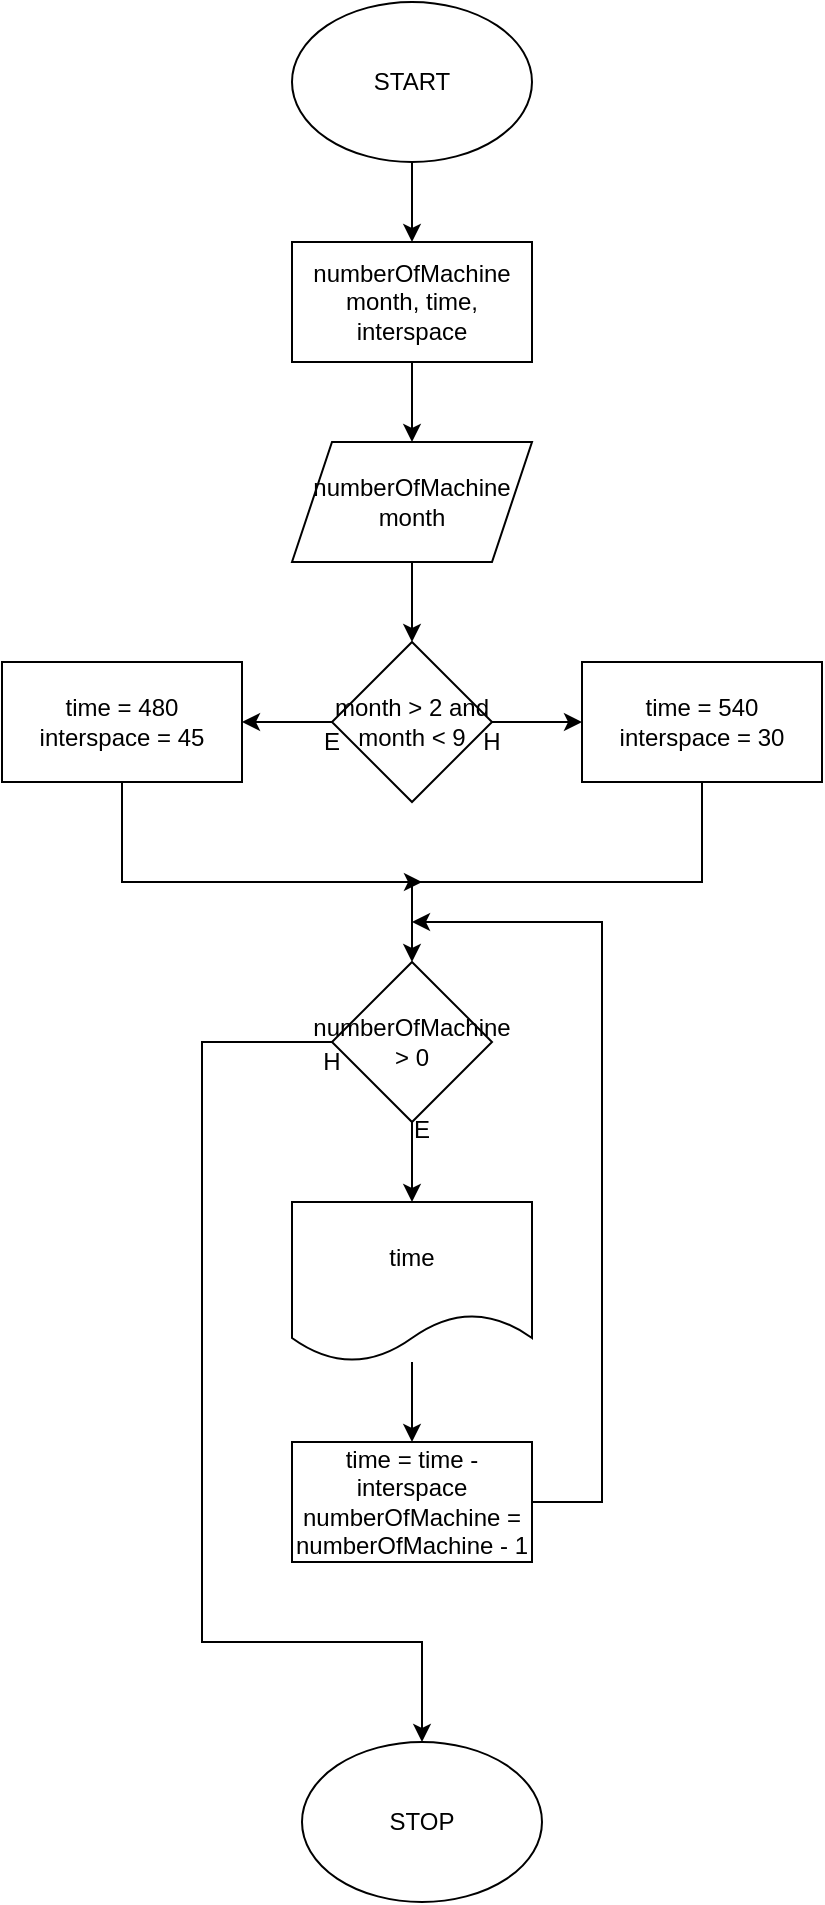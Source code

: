 <mxfile version="13.9.9" type="device"><diagram id="j4sglhTWgFKUVq_U1RRC" name="Page-1"><mxGraphModel dx="413" dy="262" grid="1" gridSize="10" guides="1" tooltips="1" connect="1" arrows="1" fold="1" page="1" pageScale="1" pageWidth="850" pageHeight="1100" math="0" shadow="0"><root><mxCell id="0"/><mxCell id="1" parent="0"/><mxCell id="d583doVO8bOeoWh7Vi-T-11" style="edgeStyle=orthogonalEdgeStyle;rounded=0;orthogonalLoop=1;jettySize=auto;html=1;entryX=0.5;entryY=0;entryDx=0;entryDy=0;" edge="1" parent="1" source="uGl9izMZ99gcYVm2GILh-1" target="d583doVO8bOeoWh7Vi-T-3"><mxGeometry relative="1" as="geometry"/></mxCell><mxCell id="uGl9izMZ99gcYVm2GILh-1" value="START" style="ellipse;whiteSpace=wrap;html=1;" parent="1" vertex="1"><mxGeometry x="365" width="120" height="80" as="geometry"/></mxCell><mxCell id="uGl9izMZ99gcYVm2GILh-10" value="STOP" style="ellipse;whiteSpace=wrap;html=1;" parent="1" vertex="1"><mxGeometry x="370" y="870" width="120" height="80" as="geometry"/></mxCell><mxCell id="d583doVO8bOeoWh7Vi-T-12" style="edgeStyle=orthogonalEdgeStyle;rounded=0;orthogonalLoop=1;jettySize=auto;html=1;entryX=0.5;entryY=0;entryDx=0;entryDy=0;" edge="1" parent="1" source="d583doVO8bOeoWh7Vi-T-3" target="d583doVO8bOeoWh7Vi-T-4"><mxGeometry relative="1" as="geometry"/></mxCell><mxCell id="d583doVO8bOeoWh7Vi-T-3" value="numberOfMachine&lt;br&gt;month, time, interspace" style="rounded=0;whiteSpace=wrap;html=1;" vertex="1" parent="1"><mxGeometry x="365" y="120" width="120" height="60" as="geometry"/></mxCell><mxCell id="d583doVO8bOeoWh7Vi-T-13" style="edgeStyle=orthogonalEdgeStyle;rounded=0;orthogonalLoop=1;jettySize=auto;html=1;entryX=0.5;entryY=0;entryDx=0;entryDy=0;" edge="1" parent="1" source="d583doVO8bOeoWh7Vi-T-4" target="d583doVO8bOeoWh7Vi-T-5"><mxGeometry relative="1" as="geometry"/></mxCell><mxCell id="d583doVO8bOeoWh7Vi-T-4" value="numberOfMachine&lt;br&gt;month" style="shape=parallelogram;perimeter=parallelogramPerimeter;whiteSpace=wrap;html=1;fixedSize=1;" vertex="1" parent="1"><mxGeometry x="365" y="220" width="120" height="60" as="geometry"/></mxCell><mxCell id="d583doVO8bOeoWh7Vi-T-14" style="edgeStyle=orthogonalEdgeStyle;rounded=0;orthogonalLoop=1;jettySize=auto;html=1;entryX=0;entryY=0.5;entryDx=0;entryDy=0;" edge="1" parent="1" source="d583doVO8bOeoWh7Vi-T-5" target="d583doVO8bOeoWh7Vi-T-6"><mxGeometry relative="1" as="geometry"/></mxCell><mxCell id="d583doVO8bOeoWh7Vi-T-15" style="edgeStyle=orthogonalEdgeStyle;rounded=0;orthogonalLoop=1;jettySize=auto;html=1;entryX=1;entryY=0.5;entryDx=0;entryDy=0;" edge="1" parent="1" source="d583doVO8bOeoWh7Vi-T-5" target="d583doVO8bOeoWh7Vi-T-7"><mxGeometry relative="1" as="geometry"/></mxCell><mxCell id="d583doVO8bOeoWh7Vi-T-5" value="month &amp;gt; 2 and&lt;br&gt;month &amp;lt; 9" style="rhombus;whiteSpace=wrap;html=1;" vertex="1" parent="1"><mxGeometry x="385" y="320" width="80" height="80" as="geometry"/></mxCell><mxCell id="d583doVO8bOeoWh7Vi-T-28" style="edgeStyle=orthogonalEdgeStyle;rounded=0;orthogonalLoop=1;jettySize=auto;html=1;entryX=0.5;entryY=0;entryDx=0;entryDy=0;" edge="1" parent="1" source="d583doVO8bOeoWh7Vi-T-6" target="d583doVO8bOeoWh7Vi-T-8"><mxGeometry relative="1" as="geometry"><Array as="points"><mxPoint x="570" y="440"/><mxPoint x="425" y="440"/></Array></mxGeometry></mxCell><mxCell id="d583doVO8bOeoWh7Vi-T-6" value="time = 540&lt;br&gt;interspace = 30" style="rounded=0;whiteSpace=wrap;html=1;" vertex="1" parent="1"><mxGeometry x="510" y="330" width="120" height="60" as="geometry"/></mxCell><mxCell id="d583doVO8bOeoWh7Vi-T-29" style="edgeStyle=orthogonalEdgeStyle;rounded=0;orthogonalLoop=1;jettySize=auto;html=1;" edge="1" parent="1" source="d583doVO8bOeoWh7Vi-T-7"><mxGeometry relative="1" as="geometry"><mxPoint x="430" y="440" as="targetPoint"/><Array as="points"><mxPoint x="280" y="440"/></Array></mxGeometry></mxCell><mxCell id="d583doVO8bOeoWh7Vi-T-7" value="time = 480&lt;br&gt;interspace = 45" style="rounded=0;whiteSpace=wrap;html=1;" vertex="1" parent="1"><mxGeometry x="220" y="330" width="120" height="60" as="geometry"/></mxCell><mxCell id="d583doVO8bOeoWh7Vi-T-19" style="edgeStyle=orthogonalEdgeStyle;rounded=0;orthogonalLoop=1;jettySize=auto;html=1;entryX=0.5;entryY=0;entryDx=0;entryDy=0;" edge="1" parent="1" source="d583doVO8bOeoWh7Vi-T-8" target="d583doVO8bOeoWh7Vi-T-9"><mxGeometry relative="1" as="geometry"/></mxCell><mxCell id="d583doVO8bOeoWh7Vi-T-22" style="edgeStyle=orthogonalEdgeStyle;rounded=0;orthogonalLoop=1;jettySize=auto;html=1;" edge="1" parent="1" source="d583doVO8bOeoWh7Vi-T-8" target="uGl9izMZ99gcYVm2GILh-10"><mxGeometry relative="1" as="geometry"><Array as="points"><mxPoint x="320" y="520"/><mxPoint x="320" y="820"/><mxPoint x="430" y="820"/></Array></mxGeometry></mxCell><mxCell id="d583doVO8bOeoWh7Vi-T-8" value="numberOfMachine &amp;gt; 0" style="rhombus;whiteSpace=wrap;html=1;" vertex="1" parent="1"><mxGeometry x="385" y="480" width="80" height="80" as="geometry"/></mxCell><mxCell id="d583doVO8bOeoWh7Vi-T-20" style="edgeStyle=orthogonalEdgeStyle;rounded=0;orthogonalLoop=1;jettySize=auto;html=1;entryX=0.5;entryY=0;entryDx=0;entryDy=0;" edge="1" parent="1" source="d583doVO8bOeoWh7Vi-T-9" target="d583doVO8bOeoWh7Vi-T-10"><mxGeometry relative="1" as="geometry"/></mxCell><mxCell id="d583doVO8bOeoWh7Vi-T-9" value="time" style="shape=document;whiteSpace=wrap;html=1;boundedLbl=1;" vertex="1" parent="1"><mxGeometry x="365" y="600" width="120" height="80" as="geometry"/></mxCell><mxCell id="d583doVO8bOeoWh7Vi-T-21" style="edgeStyle=orthogonalEdgeStyle;rounded=0;orthogonalLoop=1;jettySize=auto;html=1;" edge="1" parent="1" source="d583doVO8bOeoWh7Vi-T-10"><mxGeometry relative="1" as="geometry"><mxPoint x="425" y="460" as="targetPoint"/><Array as="points"><mxPoint x="520" y="750"/><mxPoint x="520" y="460"/><mxPoint x="425" y="460"/></Array></mxGeometry></mxCell><mxCell id="d583doVO8bOeoWh7Vi-T-10" value="time = time - interspace&lt;br&gt;numberOfMachine = numberOfMachine - 1" style="rounded=0;whiteSpace=wrap;html=1;" vertex="1" parent="1"><mxGeometry x="365" y="720" width="120" height="60" as="geometry"/></mxCell><mxCell id="d583doVO8bOeoWh7Vi-T-23" value="E" style="text;html=1;strokeColor=none;fillColor=none;align=center;verticalAlign=middle;whiteSpace=wrap;rounded=0;" vertex="1" parent="1"><mxGeometry x="365" y="360" width="40" height="20" as="geometry"/></mxCell><mxCell id="d583doVO8bOeoWh7Vi-T-24" value="H" style="text;html=1;strokeColor=none;fillColor=none;align=center;verticalAlign=middle;whiteSpace=wrap;rounded=0;" vertex="1" parent="1"><mxGeometry x="445" y="360" width="40" height="20" as="geometry"/></mxCell><mxCell id="d583doVO8bOeoWh7Vi-T-25" value="E" style="text;html=1;strokeColor=none;fillColor=none;align=center;verticalAlign=middle;whiteSpace=wrap;rounded=0;" vertex="1" parent="1"><mxGeometry x="410" y="554" width="40" height="20" as="geometry"/></mxCell><mxCell id="d583doVO8bOeoWh7Vi-T-26" value="H" style="text;html=1;strokeColor=none;fillColor=none;align=center;verticalAlign=middle;whiteSpace=wrap;rounded=0;" vertex="1" parent="1"><mxGeometry x="365" y="520" width="40" height="20" as="geometry"/></mxCell></root></mxGraphModel></diagram></mxfile>